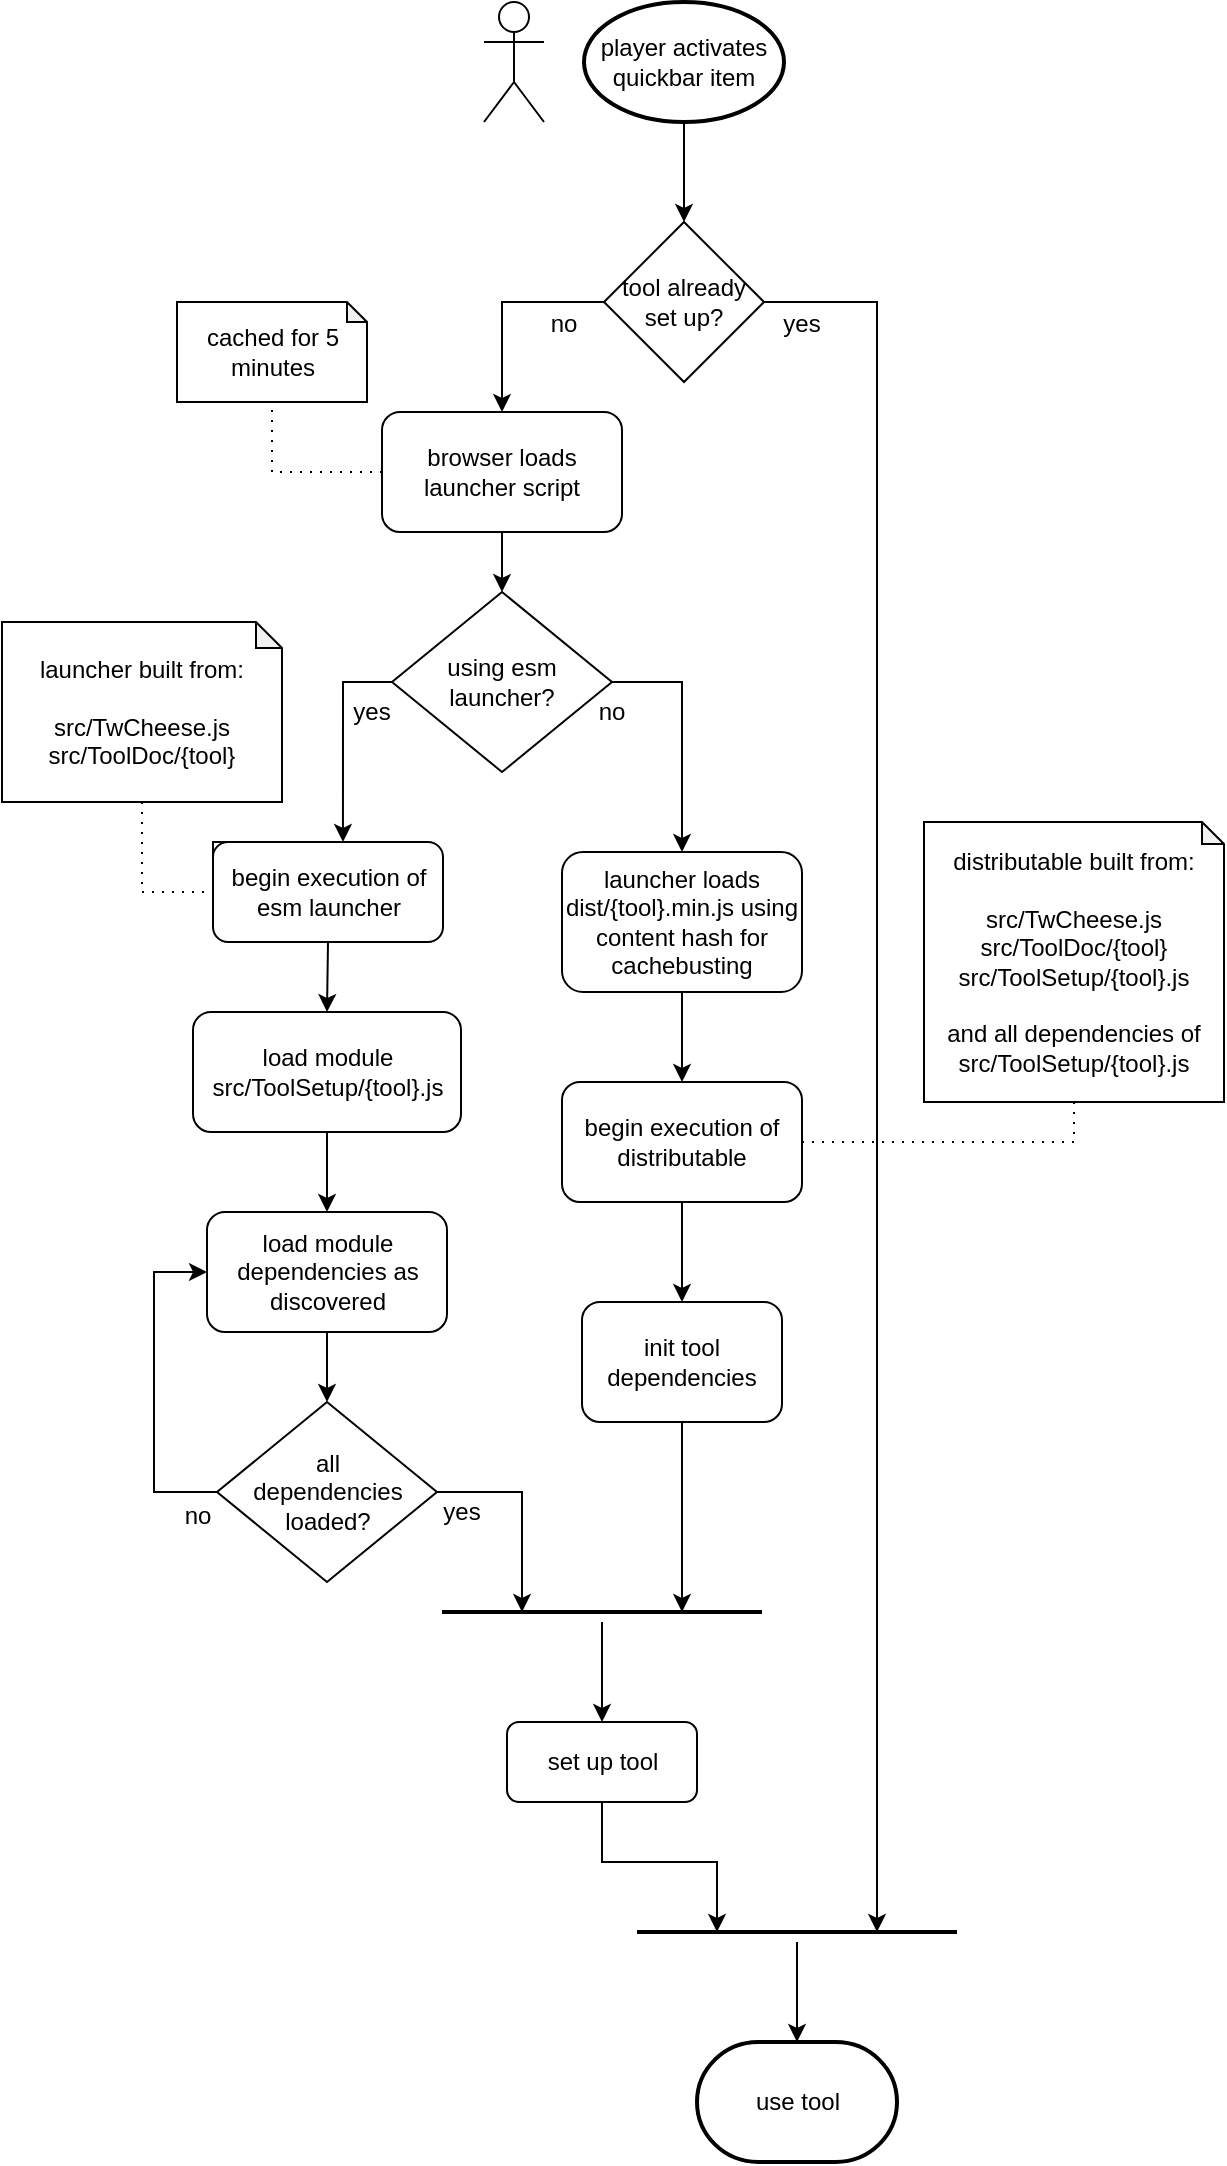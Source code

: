 <mxfile version="10.7.7" type="device"><diagram id="RiQhaLUAa5Kp7iTAHhWC" name="Page-1"><mxGraphModel dx="1394" dy="824" grid="1" gridSize="10" guides="1" tooltips="1" connect="1" arrows="1" fold="1" page="1" pageScale="1" pageWidth="850" pageHeight="1100" math="0" shadow="0"><root><mxCell id="0"/><mxCell id="1" parent="0"/><mxCell id="xqTagnPoP6x8V9yp1-Yq-1" value="" style="shape=umlActor;verticalLabelPosition=bottom;labelBackgroundColor=#ffffff;verticalAlign=top;html=1;outlineConnect=0;" parent="1" vertex="1"><mxGeometry x="250" y="40" width="30" height="60" as="geometry"/></mxCell><mxCell id="xqTagnPoP6x8V9yp1-Yq-8" value="" style="edgeStyle=orthogonalEdgeStyle;rounded=0;orthogonalLoop=1;jettySize=auto;html=1;entryX=0.5;entryY=0;entryDx=0;entryDy=0;exitX=0;exitY=0.5;exitDx=0;exitDy=0;" parent="1" source="4AnaktEnt-DWTEhkdhpg-1" target="xqTagnPoP6x8V9yp1-Yq-9" edge="1"><mxGeometry relative="1" as="geometry"><mxPoint x="350" y="-10" as="targetPoint"/><mxPoint x="340" y="140" as="sourcePoint"/></mxGeometry></mxCell><mxCell id="xqTagnPoP6x8V9yp1-Yq-11" style="edgeStyle=orthogonalEdgeStyle;rounded=0;orthogonalLoop=1;jettySize=auto;html=1;exitX=0.5;exitY=1;exitDx=0;exitDy=0;" parent="1" source="xqTagnPoP6x8V9yp1-Yq-9" target="xqTagnPoP6x8V9yp1-Yq-10" edge="1"><mxGeometry relative="1" as="geometry"/></mxCell><mxCell id="3UkwKgZIVwIkmL8B2GEP-3" value="" style="edgeStyle=orthogonalEdgeStyle;rounded=0;orthogonalLoop=1;jettySize=auto;html=1;entryX=0.5;entryY=1;entryDx=0;entryDy=0;entryPerimeter=0;endArrow=none;endFill=0;exitX=0;exitY=0.5;exitDx=0;exitDy=0;strokeColor=#000000;dashed=1;dashPattern=1 4;" parent="1" source="xqTagnPoP6x8V9yp1-Yq-9" target="3UkwKgZIVwIkmL8B2GEP-1" edge="1"><mxGeometry relative="1" as="geometry"><mxPoint x="407" y="255" as="targetPoint"/></mxGeometry></mxCell><mxCell id="xqTagnPoP6x8V9yp1-Yq-9" value="browser loads launcher script" style="rounded=1;whiteSpace=wrap;html=1;" parent="1" vertex="1"><mxGeometry x="199" y="245" width="120" height="60" as="geometry"/></mxCell><mxCell id="5jpDAaj2AOWVLtW1SJL_-3" style="edgeStyle=orthogonalEdgeStyle;rounded=0;orthogonalLoop=1;jettySize=auto;html=1;exitX=0;exitY=0.5;exitDx=0;exitDy=0;entryX=0.565;entryY=0;entryDx=0;entryDy=0;entryPerimeter=0;" parent="1" source="xqTagnPoP6x8V9yp1-Yq-10" target="5jpDAaj2AOWVLtW1SJL_-1" edge="1"><mxGeometry relative="1" as="geometry"/></mxCell><mxCell id="5jpDAaj2AOWVLtW1SJL_-37" style="edgeStyle=orthogonalEdgeStyle;rounded=0;orthogonalLoop=1;jettySize=auto;html=1;exitX=1;exitY=0.5;exitDx=0;exitDy=0;entryX=0.5;entryY=0;entryDx=0;entryDy=0;endArrow=classic;endFill=1;" parent="1" source="xqTagnPoP6x8V9yp1-Yq-10" target="5jpDAaj2AOWVLtW1SJL_-36" edge="1"><mxGeometry relative="1" as="geometry"/></mxCell><mxCell id="xqTagnPoP6x8V9yp1-Yq-10" value="using esm launcher?" style="rhombus;whiteSpace=wrap;html=1;" parent="1" vertex="1"><mxGeometry x="204" y="335" width="110" height="90" as="geometry"/></mxCell><mxCell id="5jpDAaj2AOWVLtW1SJL_-1" value="begin execution of esm launcher" style="rounded=1;whiteSpace=wrap;html=1;" parent="1" vertex="1"><mxGeometry x="114.5" y="460" width="115" height="50" as="geometry"/></mxCell><mxCell id="5jpDAaj2AOWVLtW1SJL_-6" style="edgeStyle=orthogonalEdgeStyle;rounded=0;orthogonalLoop=1;jettySize=auto;html=1;exitX=0.5;exitY=1;exitDx=0;exitDy=0;exitPerimeter=0;entryX=0;entryY=0.5;entryDx=0;entryDy=0;endArrow=none;endFill=0;dashed=1;dashPattern=1 4;" parent="1" source="5jpDAaj2AOWVLtW1SJL_-2" target="5jpDAaj2AOWVLtW1SJL_-1" edge="1"><mxGeometry relative="1" as="geometry"/></mxCell><mxCell id="5jpDAaj2AOWVLtW1SJL_-2" value="&lt;div&gt;launcher built from:&lt;/div&gt;&lt;div&gt;&lt;br&gt;&lt;/div&gt;&lt;div&gt;src/TwCheese.js&lt;/div&gt;&lt;div&gt;src/ToolDoc/{tool}&lt;/div&gt;" style="shape=note;whiteSpace=wrap;html=1;backgroundOutline=1;darkOpacity=0.05;size=13;" parent="1" vertex="1"><mxGeometry x="9" y="350" width="140" height="90" as="geometry"/></mxCell><mxCell id="5jpDAaj2AOWVLtW1SJL_-5" style="edgeStyle=orthogonalEdgeStyle;rounded=0;orthogonalLoop=1;jettySize=auto;html=1;exitX=0.25;exitY=0;exitDx=0;exitDy=0;entryX=0;entryY=0.5;entryDx=0;entryDy=0;endArrow=none;endFill=0;" parent="1" source="5jpDAaj2AOWVLtW1SJL_-1" target="5jpDAaj2AOWVLtW1SJL_-1" edge="1"><mxGeometry relative="1" as="geometry"/></mxCell><mxCell id="5jpDAaj2AOWVLtW1SJL_-28" style="edgeStyle=orthogonalEdgeStyle;rounded=0;orthogonalLoop=1;jettySize=auto;html=1;exitX=0.5;exitY=1;exitDx=0;exitDy=0;entryX=0.5;entryY=0;entryDx=0;entryDy=0;endArrow=classic;endFill=1;" parent="1" source="5jpDAaj2AOWVLtW1SJL_-1" target="5jpDAaj2AOWVLtW1SJL_-12" edge="1"><mxGeometry relative="1" as="geometry"><mxPoint x="127.5" y="580" as="sourcePoint"/></mxGeometry></mxCell><mxCell id="4AnaktEnt-DWTEhkdhpg-3" style="edgeStyle=orthogonalEdgeStyle;rounded=0;orthogonalLoop=1;jettySize=auto;html=1;exitX=0.5;exitY=1;exitDx=0;exitDy=0;entryX=0.5;entryY=0;entryDx=0;entryDy=0;" edge="1" parent="1" source="5jpDAaj2AOWVLtW1SJL_-12" target="5jpDAaj2AOWVLtW1SJL_-13"><mxGeometry relative="1" as="geometry"/></mxCell><mxCell id="5jpDAaj2AOWVLtW1SJL_-12" value="&lt;div&gt;load module&lt;/div&gt;&lt;div&gt;src/ToolSetup/{tool}.js&lt;br&gt;&lt;/div&gt;" style="rounded=1;whiteSpace=wrap;html=1;" parent="1" vertex="1"><mxGeometry x="104.5" y="545" width="134" height="60" as="geometry"/></mxCell><mxCell id="4AnaktEnt-DWTEhkdhpg-4" value="" style="edgeStyle=orthogonalEdgeStyle;rounded=0;orthogonalLoop=1;jettySize=auto;html=1;entryX=0.5;entryY=0;entryDx=0;entryDy=0;" edge="1" parent="1" source="5jpDAaj2AOWVLtW1SJL_-13" target="5jpDAaj2AOWVLtW1SJL_-16"><mxGeometry relative="1" as="geometry"><mxPoint x="179" y="740" as="targetPoint"/></mxGeometry></mxCell><mxCell id="5jpDAaj2AOWVLtW1SJL_-13" value="load module dependencies as discovered" style="rounded=1;whiteSpace=wrap;html=1;" parent="1" vertex="1"><mxGeometry x="111.5" y="645" width="120" height="60" as="geometry"/></mxCell><mxCell id="5jpDAaj2AOWVLtW1SJL_-31" style="edgeStyle=orthogonalEdgeStyle;rounded=0;orthogonalLoop=1;jettySize=auto;html=1;exitX=0;exitY=0.5;exitDx=0;exitDy=0;entryX=0;entryY=0.5;entryDx=0;entryDy=0;endArrow=classic;endFill=1;" parent="1" source="5jpDAaj2AOWVLtW1SJL_-16" target="5jpDAaj2AOWVLtW1SJL_-13" edge="1"><mxGeometry relative="1" as="geometry"><mxPoint x="117.5" y="834" as="sourcePoint"/><Array as="points"><mxPoint x="85" y="785"/><mxPoint x="85" y="675"/></Array></mxGeometry></mxCell><mxCell id="4hpicvc6XI-QaK-PYjsE-5" style="edgeStyle=orthogonalEdgeStyle;rounded=0;orthogonalLoop=1;jettySize=auto;html=1;exitX=1;exitY=0.5;exitDx=0;exitDy=0;entryX=0.25;entryY=0.5;entryDx=0;entryDy=0;entryPerimeter=0;" parent="1" source="5jpDAaj2AOWVLtW1SJL_-16" target="5jpDAaj2AOWVLtW1SJL_-32" edge="1"><mxGeometry relative="1" as="geometry"><mxPoint x="284" y="840" as="targetPoint"/></mxGeometry></mxCell><mxCell id="5jpDAaj2AOWVLtW1SJL_-16" value="&lt;div&gt;all&lt;br&gt;&lt;/div&gt;&lt;div&gt;dependencies loaded?&lt;/div&gt;" style="rhombus;whiteSpace=wrap;html=1;" parent="1" vertex="1"><mxGeometry x="116.5" y="740" width="110" height="90" as="geometry"/></mxCell><mxCell id="4AnaktEnt-DWTEhkdhpg-8" value="" style="edgeStyle=orthogonalEdgeStyle;rounded=0;orthogonalLoop=1;jettySize=auto;html=1;entryX=0.5;entryY=0;entryDx=0;entryDy=0;" edge="1" parent="1" source="5jpDAaj2AOWVLtW1SJL_-32" target="4hpicvc6XI-QaK-PYjsE-4"><mxGeometry relative="1" as="geometry"><mxPoint x="309" y="980" as="targetPoint"/></mxGeometry></mxCell><mxCell id="5jpDAaj2AOWVLtW1SJL_-32" value="" style="line;strokeWidth=2;html=1;" parent="1" vertex="1"><mxGeometry x="229" y="840" width="160" height="10" as="geometry"/></mxCell><mxCell id="5jpDAaj2AOWVLtW1SJL_-39" style="edgeStyle=orthogonalEdgeStyle;rounded=0;orthogonalLoop=1;jettySize=auto;html=1;exitX=0.5;exitY=1;exitDx=0;exitDy=0;entryX=0.5;entryY=0;entryDx=0;entryDy=0;endArrow=classic;endFill=1;" parent="1" source="5jpDAaj2AOWVLtW1SJL_-36" target="5jpDAaj2AOWVLtW1SJL_-38" edge="1"><mxGeometry relative="1" as="geometry"/></mxCell><mxCell id="5jpDAaj2AOWVLtW1SJL_-36" value="launcher loads dist/{tool}.min.js using content hash for cachebusting" style="rounded=1;whiteSpace=wrap;html=1;" parent="1" vertex="1"><mxGeometry x="289" y="465" width="120" height="70" as="geometry"/></mxCell><mxCell id="5jpDAaj2AOWVLtW1SJL_-38" value="begin execution of distributable" style="rounded=1;whiteSpace=wrap;html=1;" parent="1" vertex="1"><mxGeometry x="289" y="580" width="120" height="60" as="geometry"/></mxCell><mxCell id="5jpDAaj2AOWVLtW1SJL_-54" style="edgeStyle=orthogonalEdgeStyle;rounded=0;orthogonalLoop=1;jettySize=auto;html=1;exitX=0.5;exitY=1;exitDx=0;exitDy=0;entryX=0.5;entryY=0;entryDx=0;entryDy=0;endArrow=classic;endFill=1;" parent="1" source="5jpDAaj2AOWVLtW1SJL_-38" target="5jpDAaj2AOWVLtW1SJL_-49" edge="1"><mxGeometry relative="1" as="geometry"><mxPoint x="394" y="660" as="sourcePoint"/></mxGeometry></mxCell><mxCell id="4AnaktEnt-DWTEhkdhpg-6" value="" style="edgeStyle=orthogonalEdgeStyle;rounded=0;orthogonalLoop=1;jettySize=auto;html=1;entryX=0.75;entryY=0.5;entryDx=0;entryDy=0;entryPerimeter=0;" edge="1" parent="1" source="5jpDAaj2AOWVLtW1SJL_-49" target="5jpDAaj2AOWVLtW1SJL_-32"><mxGeometry relative="1" as="geometry"><mxPoint x="380" y="810" as="targetPoint"/></mxGeometry></mxCell><mxCell id="5jpDAaj2AOWVLtW1SJL_-49" value="init tool dependencies" style="rounded=1;whiteSpace=wrap;html=1;" parent="1" vertex="1"><mxGeometry x="299" y="690" width="100" height="60" as="geometry"/></mxCell><mxCell id="5jpDAaj2AOWVLtW1SJL_-59" style="edgeStyle=orthogonalEdgeStyle;rounded=0;orthogonalLoop=1;jettySize=auto;html=1;exitX=0.5;exitY=1;exitDx=0;exitDy=0;exitPerimeter=0;entryX=1;entryY=0.5;entryDx=0;entryDy=0;endArrow=none;endFill=0;dashed=1;dashPattern=1 4;" parent="1" source="5jpDAaj2AOWVLtW1SJL_-56" target="5jpDAaj2AOWVLtW1SJL_-38" edge="1"><mxGeometry relative="1" as="geometry"/></mxCell><mxCell id="5jpDAaj2AOWVLtW1SJL_-56" value="&lt;div&gt;distributable built from:&lt;/div&gt;&lt;div&gt;&lt;br&gt;&lt;/div&gt;&lt;div&gt;src/TwCheese.js&lt;/div&gt;&lt;div&gt;src/ToolDoc/{tool}&lt;/div&gt;&lt;div&gt;src/ToolSetup/{tool}.js&lt;/div&gt;&lt;div&gt;&lt;br&gt;&lt;/div&gt;&lt;div&gt;and all dependencies of src/ToolSetup/{tool}.js&lt;br&gt;&lt;/div&gt;" style="shape=note;whiteSpace=wrap;html=1;backgroundOutline=1;darkOpacity=0.05;size=11;" parent="1" vertex="1"><mxGeometry x="470" y="450" width="150" height="140" as="geometry"/></mxCell><mxCell id="5jpDAaj2AOWVLtW1SJL_-60" value="use tool" style="strokeWidth=2;html=1;shape=mxgraph.flowchart.terminator;whiteSpace=wrap;" parent="1" vertex="1"><mxGeometry x="356.5" y="1060" width="100" height="60" as="geometry"/></mxCell><mxCell id="5jpDAaj2AOWVLtW1SJL_-63" value="yes" style="text;html=1;strokeColor=none;fillColor=none;align=center;verticalAlign=middle;whiteSpace=wrap;rounded=0;" parent="1" vertex="1"><mxGeometry x="174" y="385" width="40" height="20" as="geometry"/></mxCell><mxCell id="5jpDAaj2AOWVLtW1SJL_-64" value="no" style="text;html=1;strokeColor=none;fillColor=none;align=center;verticalAlign=middle;whiteSpace=wrap;rounded=0;" parent="1" vertex="1"><mxGeometry x="294" y="385" width="40" height="20" as="geometry"/></mxCell><mxCell id="5jpDAaj2AOWVLtW1SJL_-67" value="no" style="text;html=1;strokeColor=none;fillColor=none;align=center;verticalAlign=middle;whiteSpace=wrap;rounded=0;" parent="1" vertex="1"><mxGeometry x="86.5" y="787" width="40" height="20" as="geometry"/></mxCell><mxCell id="5jpDAaj2AOWVLtW1SJL_-68" value="yes" style="text;html=1;strokeColor=none;fillColor=none;align=center;verticalAlign=middle;whiteSpace=wrap;rounded=0;" parent="1" vertex="1"><mxGeometry x="219" y="785" width="40" height="20" as="geometry"/></mxCell><mxCell id="4AnaktEnt-DWTEhkdhpg-19" value="" style="edgeStyle=orthogonalEdgeStyle;rounded=0;orthogonalLoop=1;jettySize=auto;html=1;strokeColor=#000000;entryX=0.25;entryY=0.5;entryDx=0;entryDy=0;entryPerimeter=0;" edge="1" parent="1" source="4hpicvc6XI-QaK-PYjsE-4" target="4AnaktEnt-DWTEhkdhpg-9"><mxGeometry relative="1" as="geometry"><mxPoint x="309" y="1020" as="targetPoint"/></mxGeometry></mxCell><mxCell id="4hpicvc6XI-QaK-PYjsE-4" value="set up tool" style="rounded=1;whiteSpace=wrap;html=1;" parent="1" vertex="1"><mxGeometry x="261.5" y="900" width="95" height="40" as="geometry"/></mxCell><mxCell id="3UkwKgZIVwIkmL8B2GEP-1" value="cached for 5 minutes" style="shape=note;whiteSpace=wrap;html=1;backgroundOutline=1;darkOpacity=0.05;size=10;" parent="1" vertex="1"><mxGeometry x="96.5" y="190" width="95" height="50" as="geometry"/></mxCell><mxCell id="4AnaktEnt-DWTEhkdhpg-23" value="" style="edgeStyle=orthogonalEdgeStyle;rounded=0;orthogonalLoop=1;jettySize=auto;html=1;strokeColor=#000000;" edge="1" parent="1" source="gyX-Qo__EpFnjL8CYHSy-1" target="4AnaktEnt-DWTEhkdhpg-1"><mxGeometry relative="1" as="geometry"/></mxCell><mxCell id="gyX-Qo__EpFnjL8CYHSy-1" value="player activates&lt;br&gt;quickbar item&lt;br&gt;" style="strokeWidth=2;html=1;shape=mxgraph.flowchart.start_1;whiteSpace=wrap;" parent="1" vertex="1"><mxGeometry x="300" y="40" width="100" height="60" as="geometry"/></mxCell><mxCell id="4AnaktEnt-DWTEhkdhpg-17" value="" style="edgeStyle=orthogonalEdgeStyle;rounded=0;orthogonalLoop=1;jettySize=auto;html=1;strokeColor=#000000;entryX=0.75;entryY=0.5;entryDx=0;entryDy=0;entryPerimeter=0;exitX=1;exitY=0.5;exitDx=0;exitDy=0;" edge="1" parent="1" source="4AnaktEnt-DWTEhkdhpg-1" target="4AnaktEnt-DWTEhkdhpg-9"><mxGeometry relative="1" as="geometry"><mxPoint x="470" y="190" as="targetPoint"/></mxGeometry></mxCell><mxCell id="4AnaktEnt-DWTEhkdhpg-1" value="tool already set up?" style="rhombus;whiteSpace=wrap;html=1;" vertex="1" parent="1"><mxGeometry x="310" y="150" width="80" height="80" as="geometry"/></mxCell><mxCell id="4AnaktEnt-DWTEhkdhpg-20" value="" style="edgeStyle=orthogonalEdgeStyle;rounded=0;orthogonalLoop=1;jettySize=auto;html=1;strokeColor=#000000;" edge="1" parent="1" source="4AnaktEnt-DWTEhkdhpg-9" target="5jpDAaj2AOWVLtW1SJL_-60"><mxGeometry relative="1" as="geometry"/></mxCell><mxCell id="4AnaktEnt-DWTEhkdhpg-9" value="" style="line;strokeWidth=2;html=1;" vertex="1" parent="1"><mxGeometry x="326.5" y="1000" width="160" height="10" as="geometry"/></mxCell><mxCell id="4AnaktEnt-DWTEhkdhpg-21" value="yes" style="text;html=1;strokeColor=none;fillColor=none;align=center;verticalAlign=middle;whiteSpace=wrap;rounded=0;" vertex="1" parent="1"><mxGeometry x="388.5" y="190.5" width="40" height="20" as="geometry"/></mxCell><mxCell id="4AnaktEnt-DWTEhkdhpg-22" value="no" style="text;html=1;strokeColor=none;fillColor=none;align=center;verticalAlign=middle;whiteSpace=wrap;rounded=0;" vertex="1" parent="1"><mxGeometry x="270" y="191" width="40" height="20" as="geometry"/></mxCell></root></mxGraphModel></diagram></mxfile>
